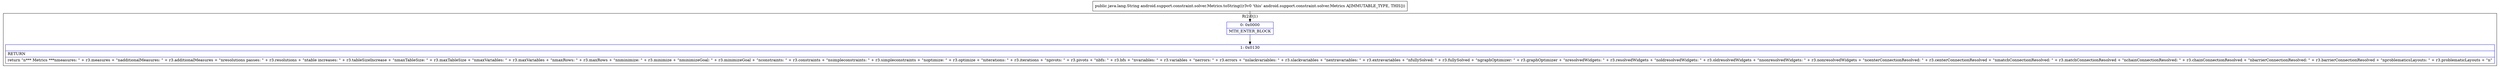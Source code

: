 digraph "CFG forandroid.support.constraint.solver.Metrics.toString()Ljava\/lang\/String;" {
subgraph cluster_Region_512023857 {
label = "R(2:0|1)";
node [shape=record,color=blue];
Node_0 [shape=record,label="{0\:\ 0x0000|MTH_ENTER_BLOCK\l}"];
Node_1 [shape=record,label="{1\:\ 0x0130|RETURN\l|return \"n*** Metrics ***nmeasures: \" + r3.measures + \"nadditionalMeasures: \" + r3.additionalMeasures + \"nresolutions passes: \" + r3.resolutions + \"ntable increases: \" + r3.tableSizeIncrease + \"nmaxTableSize: \" + r3.maxTableSize + \"nmaxVariables: \" + r3.maxVariables + \"nmaxRows: \" + r3.maxRows + \"nnminimize: \" + r3.minimize + \"nminimizeGoal: \" + r3.minimizeGoal + \"nconstraints: \" + r3.constraints + \"nsimpleconstraints: \" + r3.simpleconstraints + \"noptimize: \" + r3.optimize + \"niterations: \" + r3.iterations + \"npivots: \" + r3.pivots + \"nbfs: \" + r3.bfs + \"nvariables: \" + r3.variables + \"nerrors: \" + r3.errors + \"nslackvariables: \" + r3.slackvariables + \"nextravariables: \" + r3.extravariables + \"nfullySolved: \" + r3.fullySolved + \"ngraphOptimizer: \" + r3.graphOptimizer + \"nresolvedWidgets: \" + r3.resolvedWidgets + \"noldresolvedWidgets: \" + r3.oldresolvedWidgets + \"nnonresolvedWidgets: \" + r3.nonresolvedWidgets + \"ncenterConnectionResolved: \" + r3.centerConnectionResolved + \"nmatchConnectionResolved: \" + r3.matchConnectionResolved + \"nchainConnectionResolved: \" + r3.chainConnectionResolved + \"nbarrierConnectionResolved: \" + r3.barrierConnectionResolved + \"nproblematicsLayouts: \" + r3.problematicLayouts + \"n\"\l}"];
}
MethodNode[shape=record,label="{public java.lang.String android.support.constraint.solver.Metrics.toString((r3v0 'this' android.support.constraint.solver.Metrics A[IMMUTABLE_TYPE, THIS])) }"];
MethodNode -> Node_0;
Node_0 -> Node_1;
}

